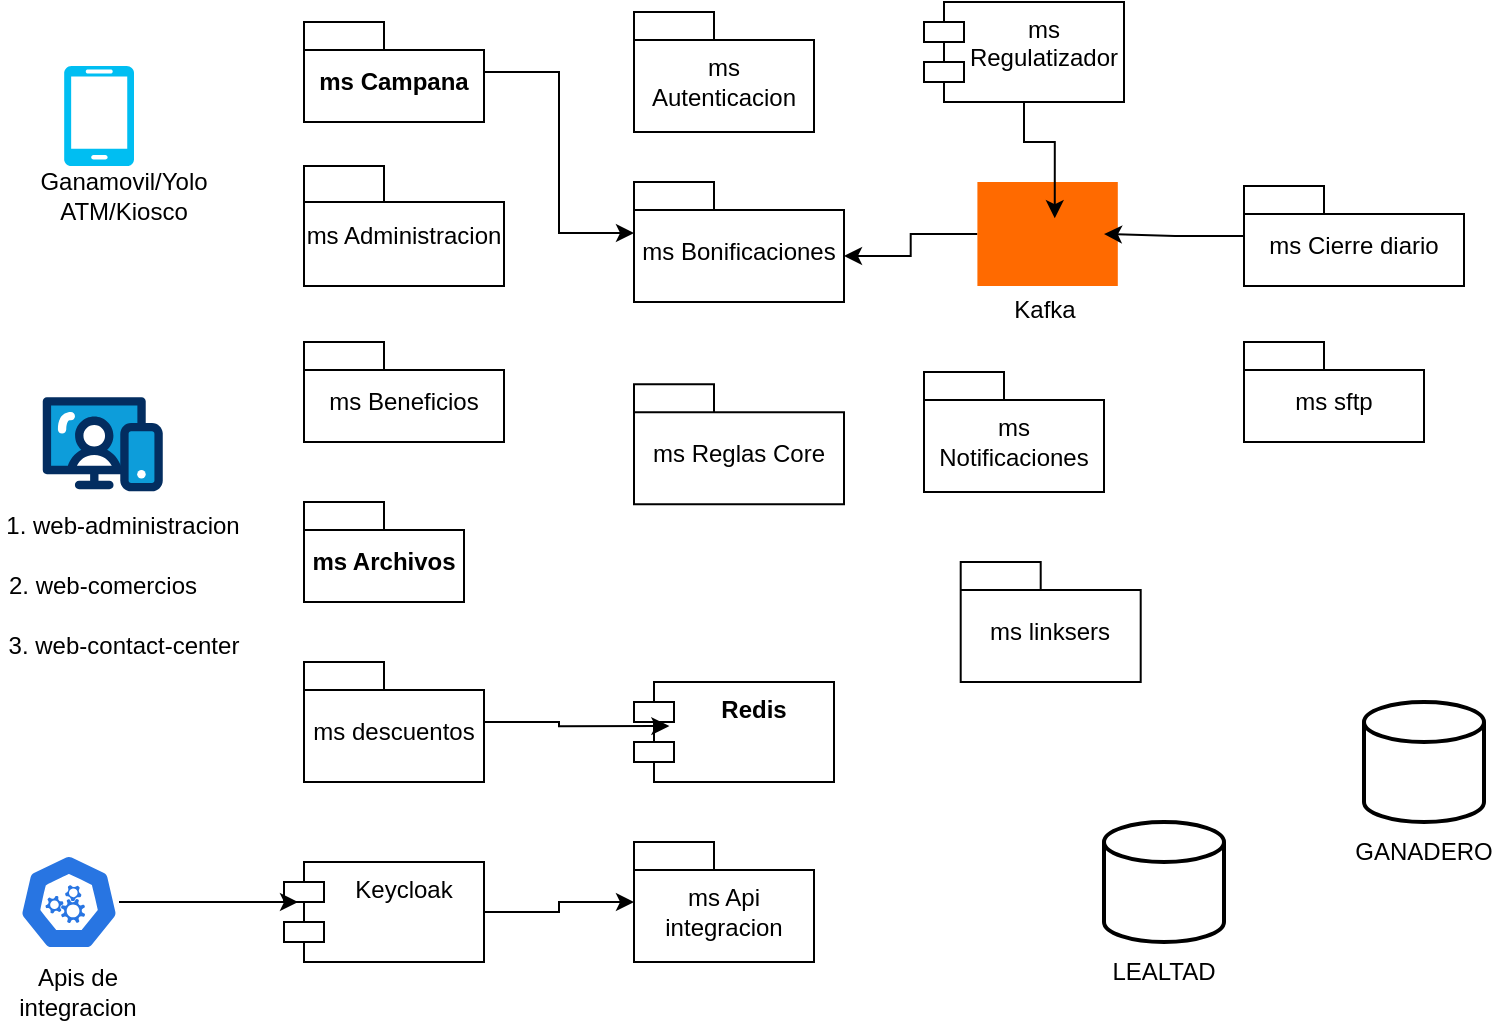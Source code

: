 <mxfile version="28.2.7" pages="3">
  <diagram name="lealtad" id="8zH7TcxPz3aNZjQDuvse">
    <mxGraphModel dx="1336" dy="741" grid="1" gridSize="10" guides="1" tooltips="1" connect="1" arrows="1" fold="1" page="1" pageScale="1" pageWidth="850" pageHeight="1100" math="0" shadow="0">
      <root>
        <mxCell id="0" />
        <mxCell id="1" parent="0" />
        <mxCell id="OOM-nGGXsE_Pw0qRHjK8-11" value="&lt;b&gt;Redis&lt;/b&gt;" style="shape=module;align=left;spacingLeft=20;align=center;verticalAlign=top;whiteSpace=wrap;html=1;" vertex="1" parent="1">
          <mxGeometry x="345" y="360" width="100" height="50" as="geometry" />
        </mxCell>
        <mxCell id="OOM-nGGXsE_Pw0qRHjK8-12" value="ms Regulatizador" style="shape=module;align=left;spacingLeft=20;align=center;verticalAlign=top;whiteSpace=wrap;html=1;" vertex="1" parent="1">
          <mxGeometry x="490" y="20" width="100" height="50" as="geometry" />
        </mxCell>
        <mxCell id="OOM-nGGXsE_Pw0qRHjK8-14" value="" style="verticalLabelPosition=bottom;html=1;verticalAlign=top;align=center;strokeColor=none;fillColor=#00BEF2;shape=mxgraph.azure.mobile;pointerEvents=1;" vertex="1" parent="1">
          <mxGeometry x="60" y="52" width="35" height="50" as="geometry" />
        </mxCell>
        <mxCell id="OOM-nGGXsE_Pw0qRHjK8-15" value="" style="verticalLabelPosition=bottom;aspect=fixed;html=1;shape=mxgraph.salesforce.web;fillColorStyles=fillColor2,fillColor3,fillColor4;fillColor2=#032d60;fillColor3=#0d9dda;fillColor4=#ffffff;fillColor=none;strokeColor=none;" vertex="1" parent="1">
          <mxGeometry x="49.38" y="217.4" width="60" height="47.4" as="geometry" />
        </mxCell>
        <mxCell id="OOM-nGGXsE_Pw0qRHjK8-16" value="" style="aspect=fixed;sketch=0;html=1;dashed=0;whitespace=wrap;verticalLabelPosition=bottom;verticalAlign=top;fillColor=#2875E2;strokeColor=#ffffff;points=[[0.005,0.63,0],[0.1,0.2,0],[0.9,0.2,0],[0.5,0,0],[0.995,0.63,0],[0.72,0.99,0],[0.5,1,0],[0.28,0.99,0]];shape=mxgraph.kubernetes.icon2;prIcon=api" vertex="1" parent="1">
          <mxGeometry x="37.5" y="446" width="50" height="48" as="geometry" />
        </mxCell>
        <mxCell id="OOM-nGGXsE_Pw0qRHjK8-18" style="edgeStyle=orthogonalEdgeStyle;rounded=0;orthogonalLoop=1;jettySize=auto;html=1;entryX=0;entryY=0;entryDx=105;entryDy=37;entryPerimeter=0;" edge="1" parent="1" source="OOM-nGGXsE_Pw0qRHjK8-17" target="XBIgV-tcJUeDNdHU_YMv-12">
          <mxGeometry relative="1" as="geometry">
            <mxPoint x="475" y="145" as="targetPoint" />
          </mxGeometry>
        </mxCell>
        <mxCell id="OOM-nGGXsE_Pw0qRHjK8-19" value="ms Campana" style="shape=folder;fontStyle=1;spacingTop=10;tabWidth=40;tabHeight=14;tabPosition=left;html=1;whiteSpace=wrap;" vertex="1" parent="1">
          <mxGeometry x="180" y="30" width="90" height="50" as="geometry" />
        </mxCell>
        <mxCell id="OOM-nGGXsE_Pw0qRHjK8-20" value="&lt;span style=&quot;font-weight: 400;&quot;&gt;ms Administracion&lt;/span&gt;" style="shape=folder;fontStyle=1;spacingTop=10;tabWidth=40;tabHeight=18;tabPosition=left;html=1;whiteSpace=wrap;" vertex="1" parent="1">
          <mxGeometry x="180" y="102" width="100" height="60" as="geometry" />
        </mxCell>
        <mxCell id="OOM-nGGXsE_Pw0qRHjK8-21" value="&lt;span style=&quot;font-weight: 400;&quot;&gt;ms Beneficios&lt;/span&gt;" style="shape=folder;fontStyle=1;spacingTop=10;tabWidth=40;tabHeight=14;tabPosition=left;html=1;whiteSpace=wrap;" vertex="1" parent="1">
          <mxGeometry x="180" y="190" width="100" height="50" as="geometry" />
        </mxCell>
        <mxCell id="OOM-nGGXsE_Pw0qRHjK8-23" value="ms Archivos" style="shape=folder;fontStyle=1;spacingTop=10;tabWidth=40;tabHeight=14;tabPosition=left;html=1;whiteSpace=wrap;" vertex="1" parent="1">
          <mxGeometry x="180" y="270" width="80" height="50" as="geometry" />
        </mxCell>
        <mxCell id="OOM-nGGXsE_Pw0qRHjK8-24" value="&lt;span style=&quot;font-weight: 400;&quot;&gt;ms Api integracion&lt;/span&gt;" style="shape=folder;fontStyle=1;spacingTop=10;tabWidth=40;tabHeight=14;tabPosition=left;html=1;whiteSpace=wrap;" vertex="1" parent="1">
          <mxGeometry x="345" y="440" width="90" height="60" as="geometry" />
        </mxCell>
        <mxCell id="OOM-nGGXsE_Pw0qRHjK8-25" value="&lt;span style=&quot;font-weight: 400;&quot;&gt;ms Cierre diario&lt;/span&gt;" style="shape=folder;fontStyle=1;spacingTop=10;tabWidth=40;tabHeight=14;tabPosition=left;html=1;whiteSpace=wrap;" vertex="1" parent="1">
          <mxGeometry x="650" y="112" width="110" height="50" as="geometry" />
        </mxCell>
        <mxCell id="OOM-nGGXsE_Pw0qRHjK8-26" value="&lt;span style=&quot;font-weight: 400;&quot;&gt;ms Autenticacion&lt;/span&gt;" style="shape=folder;fontStyle=1;spacingTop=10;tabWidth=40;tabHeight=14;tabPosition=left;html=1;whiteSpace=wrap;" vertex="1" parent="1">
          <mxGeometry x="345" y="25" width="90" height="60" as="geometry" />
        </mxCell>
        <mxCell id="OOM-nGGXsE_Pw0qRHjK8-30" value="" style="group" vertex="1" connectable="0" parent="1">
          <mxGeometry x="516.7" y="110" width="73.3" height="89" as="geometry" />
        </mxCell>
        <mxCell id="OOM-nGGXsE_Pw0qRHjK8-17" value="" style="points=[];aspect=fixed;html=1;align=center;shadow=0;dashed=0;fillColor=#FF6A00;strokeColor=none;shape=mxgraph.alibaba_cloud.kafka;" vertex="1" parent="OOM-nGGXsE_Pw0qRHjK8-30">
          <mxGeometry width="70.2" height="52" as="geometry" />
        </mxCell>
        <mxCell id="OOM-nGGXsE_Pw0qRHjK8-28" value="Kafka" style="text;html=1;whiteSpace=wrap;strokeColor=none;fillColor=none;align=center;verticalAlign=middle;rounded=0;" vertex="1" parent="OOM-nGGXsE_Pw0qRHjK8-30">
          <mxGeometry x="-3.1" y="39" width="73.3" height="50" as="geometry" />
        </mxCell>
        <mxCell id="OOM-nGGXsE_Pw0qRHjK8-45" style="edgeStyle=orthogonalEdgeStyle;rounded=0;orthogonalLoop=1;jettySize=auto;html=1;" edge="1" parent="1" source="OOM-nGGXsE_Pw0qRHjK8-31" target="OOM-nGGXsE_Pw0qRHjK8-24">
          <mxGeometry relative="1" as="geometry" />
        </mxCell>
        <mxCell id="OOM-nGGXsE_Pw0qRHjK8-31" value="Keycloak" style="shape=module;align=left;spacingLeft=20;align=center;verticalAlign=top;whiteSpace=wrap;html=1;" vertex="1" parent="1">
          <mxGeometry x="170" y="450" width="100" height="50" as="geometry" />
        </mxCell>
        <mxCell id="OOM-nGGXsE_Pw0qRHjK8-33" style="edgeStyle=orthogonalEdgeStyle;rounded=0;orthogonalLoop=1;jettySize=auto;html=1;entryX=0.551;entryY=0.348;entryDx=0;entryDy=0;entryPerimeter=0;" edge="1" parent="1" source="OOM-nGGXsE_Pw0qRHjK8-12" target="OOM-nGGXsE_Pw0qRHjK8-17">
          <mxGeometry relative="1" as="geometry" />
        </mxCell>
        <mxCell id="OOM-nGGXsE_Pw0qRHjK8-34" style="edgeStyle=orthogonalEdgeStyle;rounded=0;orthogonalLoop=1;jettySize=auto;html=1;" edge="1" parent="1" source="OOM-nGGXsE_Pw0qRHjK8-25">
          <mxGeometry relative="1" as="geometry">
            <mxPoint x="580" y="136" as="targetPoint" />
          </mxGeometry>
        </mxCell>
        <mxCell id="OOM-nGGXsE_Pw0qRHjK8-44" style="edgeStyle=orthogonalEdgeStyle;rounded=0;orthogonalLoop=1;jettySize=auto;html=1;entryX=0.07;entryY=0.4;entryDx=0;entryDy=0;entryPerimeter=0;" edge="1" parent="1" source="OOM-nGGXsE_Pw0qRHjK8-16" target="OOM-nGGXsE_Pw0qRHjK8-31">
          <mxGeometry relative="1" as="geometry" />
        </mxCell>
        <mxCell id="OOM-nGGXsE_Pw0qRHjK8-46" value="1. web-administracion" style="text;html=1;whiteSpace=wrap;strokeColor=none;fillColor=none;align=center;verticalAlign=middle;rounded=0;" vertex="1" parent="1">
          <mxGeometry x="28.13" y="267.4" width="122.5" height="30" as="geometry" />
        </mxCell>
        <mxCell id="OOM-nGGXsE_Pw0qRHjK8-49" value="2. web-comercios" style="text;html=1;whiteSpace=wrap;strokeColor=none;fillColor=none;align=center;verticalAlign=middle;rounded=0;" vertex="1" parent="1">
          <mxGeometry x="28.13" y="297.4" width="102.5" height="30" as="geometry" />
        </mxCell>
        <mxCell id="OOM-nGGXsE_Pw0qRHjK8-50" value="Ganamovil/Yolo&lt;br&gt;ATM/Kiosco" style="text;html=1;whiteSpace=wrap;strokeColor=none;fillColor=none;align=center;verticalAlign=middle;rounded=0;" vertex="1" parent="1">
          <mxGeometry x="30" y="102" width="120" height="30" as="geometry" />
        </mxCell>
        <mxCell id="OOM-nGGXsE_Pw0qRHjK8-51" value="3. web-contact-center" style="text;html=1;whiteSpace=wrap;strokeColor=none;fillColor=none;align=center;verticalAlign=middle;rounded=0;" vertex="1" parent="1">
          <mxGeometry x="28.13" y="327.4" width="123.75" height="30" as="geometry" />
        </mxCell>
        <mxCell id="OOM-nGGXsE_Pw0qRHjK8-52" style="edgeStyle=orthogonalEdgeStyle;rounded=0;orthogonalLoop=1;jettySize=auto;html=1;entryX=0;entryY=0;entryDx=0;entryDy=25.5;entryPerimeter=0;" edge="1" parent="1" source="OOM-nGGXsE_Pw0qRHjK8-19" target="XBIgV-tcJUeDNdHU_YMv-12">
          <mxGeometry relative="1" as="geometry">
            <mxPoint x="210" y="100" as="sourcePoint" />
            <mxPoint x="337.5" y="155" as="targetPoint" />
          </mxGeometry>
        </mxCell>
        <mxCell id="XBIgV-tcJUeDNdHU_YMv-1" value="&lt;span style=&quot;font-weight: 400;&quot;&gt;ms Notificaciones&lt;/span&gt;" style="shape=folder;fontStyle=1;spacingTop=10;tabWidth=40;tabHeight=14;tabPosition=left;html=1;whiteSpace=wrap;" vertex="1" parent="1">
          <mxGeometry x="490" y="205" width="90" height="60" as="geometry" />
        </mxCell>
        <mxCell id="XBIgV-tcJUeDNdHU_YMv-2" value="&lt;span style=&quot;font-weight: 400;&quot;&gt;ms linksers&lt;/span&gt;" style="shape=folder;fontStyle=1;spacingTop=10;tabWidth=40;tabHeight=14;tabPosition=left;html=1;whiteSpace=wrap;" vertex="1" parent="1">
          <mxGeometry x="508.35" y="300" width="90" height="60" as="geometry" />
        </mxCell>
        <mxCell id="XBIgV-tcJUeDNdHU_YMv-3" value="&lt;span style=&quot;font-weight: 400;&quot;&gt;ms Reglas Core&lt;/span&gt;" style="shape=folder;fontStyle=1;spacingTop=10;tabWidth=40;tabHeight=14;tabPosition=left;html=1;whiteSpace=wrap;" vertex="1" parent="1">
          <mxGeometry x="345" y="211.1" width="105" height="60" as="geometry" />
        </mxCell>
        <mxCell id="XBIgV-tcJUeDNdHU_YMv-4" value="&lt;span style=&quot;font-weight: 400;&quot;&gt;ms descuentos&lt;/span&gt;" style="shape=folder;fontStyle=1;spacingTop=10;tabWidth=40;tabHeight=14;tabPosition=left;html=1;whiteSpace=wrap;" vertex="1" parent="1">
          <mxGeometry x="180" y="350" width="90" height="60" as="geometry" />
        </mxCell>
        <mxCell id="XBIgV-tcJUeDNdHU_YMv-5" style="edgeStyle=orthogonalEdgeStyle;rounded=0;orthogonalLoop=1;jettySize=auto;html=1;entryX=0.177;entryY=0.441;entryDx=0;entryDy=0;entryPerimeter=0;" edge="1" parent="1" source="XBIgV-tcJUeDNdHU_YMv-4" target="OOM-nGGXsE_Pw0qRHjK8-11">
          <mxGeometry relative="1" as="geometry" />
        </mxCell>
        <mxCell id="XBIgV-tcJUeDNdHU_YMv-8" value="" style="group" vertex="1" connectable="0" parent="1">
          <mxGeometry x="710" y="370" width="60" height="90" as="geometry" />
        </mxCell>
        <mxCell id="XBIgV-tcJUeDNdHU_YMv-6" value="" style="strokeWidth=2;html=1;shape=mxgraph.flowchart.database;whiteSpace=wrap;" vertex="1" parent="XBIgV-tcJUeDNdHU_YMv-8">
          <mxGeometry width="60" height="60" as="geometry" />
        </mxCell>
        <mxCell id="XBIgV-tcJUeDNdHU_YMv-7" value="GANADERO" style="text;html=1;whiteSpace=wrap;strokeColor=none;fillColor=none;align=center;verticalAlign=middle;rounded=0;" vertex="1" parent="XBIgV-tcJUeDNdHU_YMv-8">
          <mxGeometry y="60" width="60" height="30" as="geometry" />
        </mxCell>
        <mxCell id="XBIgV-tcJUeDNdHU_YMv-11" value="" style="group" vertex="1" connectable="0" parent="1">
          <mxGeometry x="580" y="430" width="60" height="90" as="geometry" />
        </mxCell>
        <mxCell id="XBIgV-tcJUeDNdHU_YMv-9" value="" style="strokeWidth=2;html=1;shape=mxgraph.flowchart.database;whiteSpace=wrap;" vertex="1" parent="XBIgV-tcJUeDNdHU_YMv-11">
          <mxGeometry width="60" height="60" as="geometry" />
        </mxCell>
        <mxCell id="XBIgV-tcJUeDNdHU_YMv-10" value="LEALTAD" style="text;html=1;whiteSpace=wrap;strokeColor=none;fillColor=none;align=center;verticalAlign=middle;rounded=0;" vertex="1" parent="XBIgV-tcJUeDNdHU_YMv-11">
          <mxGeometry y="60" width="60" height="30" as="geometry" />
        </mxCell>
        <mxCell id="XBIgV-tcJUeDNdHU_YMv-12" value="&lt;span style=&quot;font-weight: 400;&quot;&gt;ms Bonificaciones&lt;/span&gt;" style="shape=folder;fontStyle=1;spacingTop=10;tabWidth=40;tabHeight=14;tabPosition=left;html=1;whiteSpace=wrap;" vertex="1" parent="1">
          <mxGeometry x="345" y="110" width="105" height="60" as="geometry" />
        </mxCell>
        <mxCell id="XBIgV-tcJUeDNdHU_YMv-13" value="Apis de integracion" style="text;html=1;whiteSpace=wrap;strokeColor=none;fillColor=none;align=center;verticalAlign=middle;rounded=0;" vertex="1" parent="1">
          <mxGeometry x="28.13" y="500" width="77.5" height="30" as="geometry" />
        </mxCell>
        <mxCell id="WvwL-0g4jtN8OiJh0lRT-5" value="&lt;span style=&quot;font-weight: normal;&quot;&gt;ms sftp&lt;/span&gt;" style="shape=folder;fontStyle=1;spacingTop=10;tabWidth=40;tabHeight=14;tabPosition=left;html=1;whiteSpace=wrap;" vertex="1" parent="1">
          <mxGeometry x="650" y="190" width="90" height="50" as="geometry" />
        </mxCell>
      </root>
    </mxGraphModel>
  </diagram>
  <diagram id="H2mVY3tkUoPxfi04WcDv" name="remesas">
    <mxGraphModel dx="808" dy="432" grid="1" gridSize="10" guides="1" tooltips="1" connect="1" arrows="1" fold="1" page="1" pageScale="1" pageWidth="850" pageHeight="1100" math="0" shadow="0">
      <root>
        <mxCell id="0" />
        <mxCell id="1" parent="0" />
        <mxCell id="06CbXgnT4wGmGunYRNDH-2" value="" style="points=[];aspect=fixed;html=1;align=center;shadow=0;dashed=0;fillColor=#FF6A00;strokeColor=none;shape=mxgraph.alibaba_cloud.kafka;" vertex="1" parent="1">
          <mxGeometry x="544.9" y="219" width="70.2" height="52" as="geometry" />
        </mxCell>
        <mxCell id="gqhBm46V6ydSV_ch7ugN-1" value="" style="verticalLabelPosition=bottom;html=1;verticalAlign=top;align=center;strokeColor=none;fillColor=#00BEF2;shape=mxgraph.azure.mobile;pointerEvents=1;" vertex="1" parent="1">
          <mxGeometry x="90" y="180" width="35" height="50" as="geometry" />
        </mxCell>
        <mxCell id="gqhBm46V6ydSV_ch7ugN-2" value="ATM/Yolo" style="text;html=1;whiteSpace=wrap;strokeColor=none;fillColor=none;align=center;verticalAlign=middle;rounded=0;" vertex="1" parent="1">
          <mxGeometry x="60" y="230" width="95" height="30" as="geometry" />
        </mxCell>
        <mxCell id="gqhBm46V6ydSV_ch7ugN-3" value="|Servicios" style="verticalAlign=top;align=left;spacingTop=8;spacingLeft=2;spacingRight=12;shape=cube;size=10;direction=south;fontStyle=4;html=1;whiteSpace=wrap;" vertex="1" parent="1">
          <mxGeometry x="210" y="180" width="100" height="70" as="geometry" />
        </mxCell>
        <mxCell id="gqhBm46V6ydSV_ch7ugN-4" value="Kafka" style="text;html=1;whiteSpace=wrap;strokeColor=none;fillColor=none;align=center;verticalAlign=middle;rounded=0;" vertex="1" parent="1">
          <mxGeometry x="590" y="271" width="60" height="30" as="geometry" />
        </mxCell>
        <mxCell id="yJMQXDDSh1Llwa_QE6lD-1" value="ms Bonificaciones" style="shape=module;align=left;spacingLeft=20;align=center;verticalAlign=top;whiteSpace=wrap;html=1;" vertex="1" parent="1">
          <mxGeometry x="610" y="120" width="130" height="50" as="geometry" />
        </mxCell>
        <mxCell id="uzwQlgg9LJrGUANSgagh-2" value="5152" style="shape=module;align=left;spacingLeft=20;align=center;verticalAlign=top;whiteSpace=wrap;html=1;" vertex="1" parent="1">
          <mxGeometry x="360" y="120" width="90" height="50" as="geometry" />
        </mxCell>
        <mxCell id="uzwQlgg9LJrGUANSgagh-3" style="edgeStyle=orthogonalEdgeStyle;rounded=0;orthogonalLoop=1;jettySize=auto;html=1;entryX=0;entryY=0;entryDx=40;entryDy=100;entryPerimeter=0;" edge="1" parent="1" source="gqhBm46V6ydSV_ch7ugN-1" target="gqhBm46V6ydSV_ch7ugN-3">
          <mxGeometry relative="1" as="geometry" />
        </mxCell>
        <mxCell id="uzwQlgg9LJrGUANSgagh-4" style="edgeStyle=orthogonalEdgeStyle;rounded=0;orthogonalLoop=1;jettySize=auto;html=1;entryX=0.107;entryY=0.457;entryDx=0;entryDy=0;entryPerimeter=0;" edge="1" parent="1" source="gqhBm46V6ydSV_ch7ugN-3" target="uzwQlgg9LJrGUANSgagh-2">
          <mxGeometry relative="1" as="geometry" />
        </mxCell>
        <mxCell id="uzwQlgg9LJrGUANSgagh-6" style="edgeStyle=orthogonalEdgeStyle;rounded=0;orthogonalLoop=1;jettySize=auto;html=1;entryX=0.59;entryY=0.184;entryDx=0;entryDy=0;entryPerimeter=0;" edge="1" parent="1" source="yJMQXDDSh1Llwa_QE6lD-1" target="06CbXgnT4wGmGunYRNDH-2">
          <mxGeometry relative="1" as="geometry" />
        </mxCell>
        <mxCell id="y3C3Ynn8Zng3jrYVdHfr-2" value="&lt;b&gt;PREMIACION REMESAS POR YOLO Y ATM&lt;/b&gt;" style="text;html=1;whiteSpace=wrap;strokeColor=none;fillColor=none;align=center;verticalAlign=middle;rounded=0;" vertex="1" parent="1">
          <mxGeometry x="150" y="50" width="130" height="80" as="geometry" />
        </mxCell>
        <mxCell id="y3C3Ynn8Zng3jrYVdHfr-3" value="2182" style="shape=module;align=left;spacingLeft=20;align=center;verticalAlign=top;whiteSpace=wrap;html=1;" vertex="1" parent="1">
          <mxGeometry x="360" y="280" width="90" height="50" as="geometry" />
        </mxCell>
        <mxCell id="y3C3Ynn8Zng3jrYVdHfr-4" style="edgeStyle=orthogonalEdgeStyle;rounded=0;orthogonalLoop=1;jettySize=auto;html=1;entryX=0.112;entryY=0.79;entryDx=0;entryDy=0;entryPerimeter=0;" edge="1" parent="1" source="gqhBm46V6ydSV_ch7ugN-3" target="y3C3Ynn8Zng3jrYVdHfr-3">
          <mxGeometry relative="1" as="geometry" />
        </mxCell>
        <mxCell id="y3C3Ynn8Zng3jrYVdHfr-6" style="edgeStyle=orthogonalEdgeStyle;rounded=0;orthogonalLoop=1;jettySize=auto;html=1;entryX=0.088;entryY=0.587;entryDx=0;entryDy=0;entryPerimeter=0;" edge="1" parent="1" source="uzwQlgg9LJrGUANSgagh-2" target="06CbXgnT4wGmGunYRNDH-2">
          <mxGeometry relative="1" as="geometry" />
        </mxCell>
        <mxCell id="y3C3Ynn8Zng3jrYVdHfr-7" style="edgeStyle=orthogonalEdgeStyle;rounded=0;orthogonalLoop=1;jettySize=auto;html=1;entryX=0.617;entryY=1.008;entryDx=0;entryDy=0;entryPerimeter=0;" edge="1" parent="1" source="y3C3Ynn8Zng3jrYVdHfr-3" target="06CbXgnT4wGmGunYRNDH-2">
          <mxGeometry relative="1" as="geometry" />
        </mxCell>
      </root>
    </mxGraphModel>
  </diagram>
  <diagram id="3H6jIujtxZAk38mHqB8F" name="Page-3">
    <mxGraphModel dx="1336" dy="741" grid="1" gridSize="10" guides="1" tooltips="1" connect="1" arrows="1" fold="1" page="1" pageScale="1" pageWidth="850" pageHeight="1100" math="0" shadow="0">
      <root>
        <mxCell id="0" />
        <mxCell id="1" parent="0" />
        <mxCell id="oJWGZQ2pfKAylFkyFJdD-1" value="&lt;span data-teams=&quot;true&quot;&gt;&lt;p&gt;&lt;span style=&quot;font-size: inherit;&quot;&gt;&lt;b&gt;DB LEALTAPROD&lt;/b&gt;&lt;br&gt;&amp;nbsp;IP 10.212.16.62&lt;/span&gt;&lt;/p&gt;&lt;p&gt;&lt;span style=&quot;background-color: transparent; color: light-dark(rgb(0, 0, 0), rgb(237, 237, 237)); font-size: inherit;&quot;&gt;contenedor de oracle 19.20&lt;/span&gt;&lt;/p&gt;&lt;p&gt;&lt;span style=&quot;font-size: inherit;&quot;&gt;&amp;nbsp;&lt;/span&gt;&lt;span style=&quot;font-size: inherit; background-color: transparent; color: light-dark(rgb(0, 0, 0), rgb(237, 237, 237));&quot;&gt;y la bd de lealtad es un Pluggable database (PDB) con SID/ServiceName: pdblealtad_prod&lt;/span&gt;&lt;/p&gt;&lt;/span&gt;" style="shape=note;whiteSpace=wrap;html=1;backgroundOutline=1;fontColor=#000000;darkOpacity=0.05;fillColor=#FFF9B2;strokeColor=none;fillStyle=solid;direction=west;gradientDirection=north;gradientColor=#FFF2A1;shadow=1;size=20;pointerEvents=1;" vertex="1" parent="1">
          <mxGeometry x="140" y="40" width="450" height="210" as="geometry" />
        </mxCell>
      </root>
    </mxGraphModel>
  </diagram>
</mxfile>
